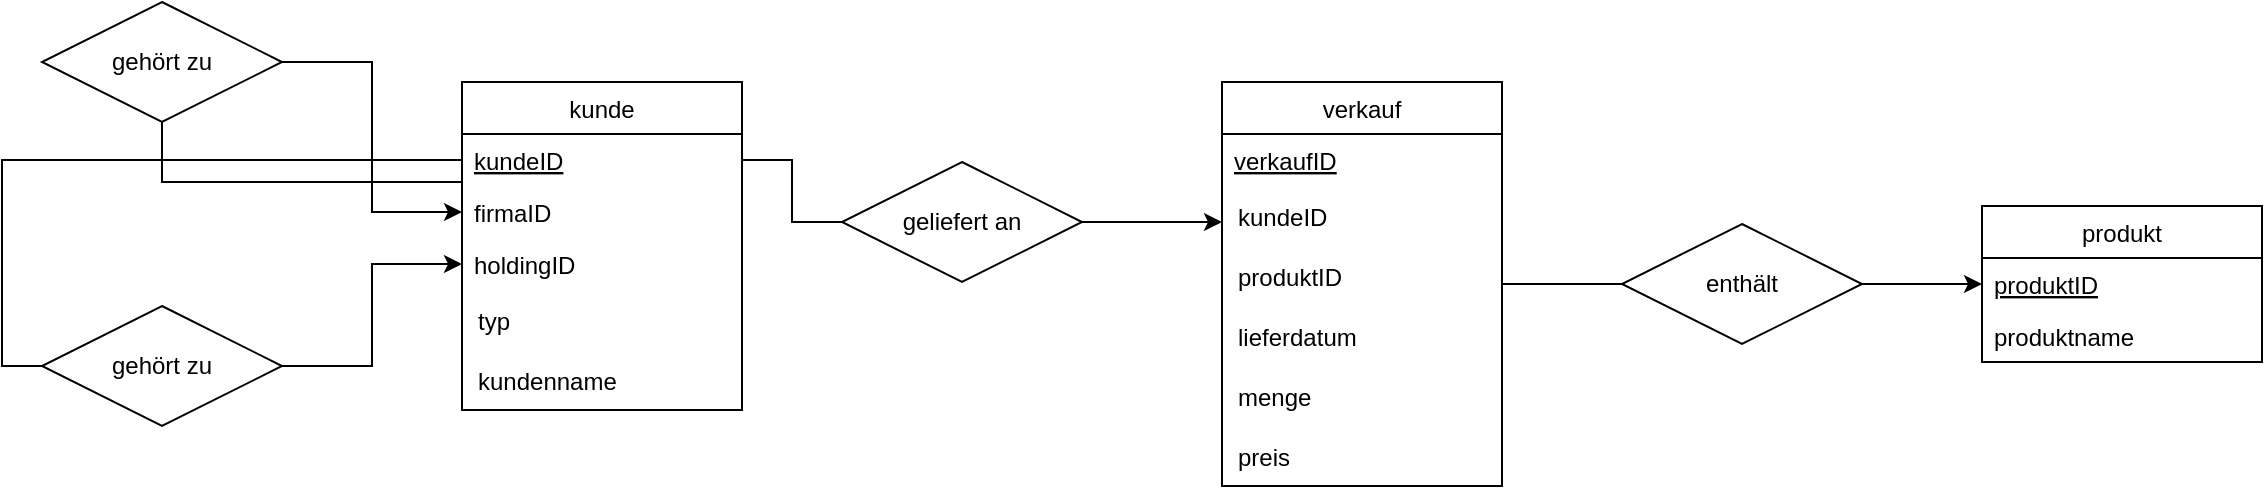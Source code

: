 <mxfile version="13.7.9" type="device"><diagram id="R2lEEEUBdFMjLlhIrx00" name="Page-1"><mxGraphModel dx="1874" dy="592" grid="1" gridSize="10" guides="1" tooltips="1" connect="1" arrows="1" fold="1" page="1" pageScale="1" pageWidth="850" pageHeight="1100" math="0" shadow="0" extFonts="Permanent Marker^https://fonts.googleapis.com/css?family=Permanent+Marker"><root><mxCell id="0"/><mxCell id="1" parent="0"/><mxCell id="Oq7w5ua9wPJc0QWqUmyN-7" value="verkauf" style="swimlane;fontStyle=0;childLayout=stackLayout;horizontal=1;startSize=26;fillColor=none;horizontalStack=0;resizeParent=1;resizeParentMax=0;resizeLast=0;collapsible=1;marginBottom=0;" vertex="1" parent="1"><mxGeometry x="390" y="80" width="140" height="202" as="geometry"/></mxCell><mxCell id="Oq7w5ua9wPJc0QWqUmyN-8" value="verkaufID" style="text;strokeColor=none;fillColor=none;align=left;verticalAlign=top;spacingLeft=4;spacingRight=4;overflow=hidden;rotatable=0;points=[[0,0.5],[1,0.5]];portConstraint=eastwest;fontStyle=4" vertex="1" parent="Oq7w5ua9wPJc0QWqUmyN-7"><mxGeometry y="26" width="140" height="26" as="geometry"/></mxCell><mxCell id="Oq7w5ua9wPJc0QWqUmyN-15" value="kundeID" style="shape=partialRectangle;connectable=0;fillColor=none;top=0;left=0;bottom=0;right=0;align=left;spacingLeft=6;fontStyle=0;overflow=hidden;" vertex="1" parent="Oq7w5ua9wPJc0QWqUmyN-7"><mxGeometry y="52" width="140" height="30" as="geometry"/></mxCell><mxCell id="Oq7w5ua9wPJc0QWqUmyN-16" value="produktID" style="shape=partialRectangle;connectable=0;fillColor=none;top=0;left=0;bottom=0;right=0;align=left;spacingLeft=6;fontStyle=0;overflow=hidden;" vertex="1" parent="Oq7w5ua9wPJc0QWqUmyN-7"><mxGeometry y="82" width="140" height="30" as="geometry"/></mxCell><mxCell id="Oq7w5ua9wPJc0QWqUmyN-19" value="lieferdatum" style="shape=partialRectangle;connectable=0;fillColor=none;top=0;left=0;bottom=0;right=0;align=left;spacingLeft=6;overflow=hidden;" vertex="1" parent="Oq7w5ua9wPJc0QWqUmyN-7"><mxGeometry y="112" width="140" height="30" as="geometry"/></mxCell><mxCell id="Oq7w5ua9wPJc0QWqUmyN-18" value="menge" style="shape=partialRectangle;connectable=0;fillColor=none;top=0;left=0;bottom=0;right=0;align=left;spacingLeft=6;overflow=hidden;" vertex="1" parent="Oq7w5ua9wPJc0QWqUmyN-7"><mxGeometry y="142" width="140" height="30" as="geometry"/></mxCell><mxCell id="Oq7w5ua9wPJc0QWqUmyN-17" value="preis" style="shape=partialRectangle;connectable=0;fillColor=none;top=0;left=0;bottom=0;right=0;align=left;spacingLeft=6;overflow=hidden;" vertex="1" parent="Oq7w5ua9wPJc0QWqUmyN-7"><mxGeometry y="172" width="140" height="30" as="geometry"/></mxCell><mxCell id="Oq7w5ua9wPJc0QWqUmyN-25" style="edgeStyle=orthogonalEdgeStyle;rounded=0;orthogonalLoop=1;jettySize=auto;html=1;exitX=0;exitY=0.5;exitDx=0;exitDy=0;entryX=1;entryY=0.5;entryDx=0;entryDy=0;endArrow=none;endFill=0;" edge="1" parent="1" source="Oq7w5ua9wPJc0QWqUmyN-20" target="Oq7w5ua9wPJc0QWqUmyN-7"><mxGeometry relative="1" as="geometry"/></mxCell><mxCell id="Oq7w5ua9wPJc0QWqUmyN-26" style="edgeStyle=orthogonalEdgeStyle;rounded=0;orthogonalLoop=1;jettySize=auto;html=1;exitX=1;exitY=0.5;exitDx=0;exitDy=0;entryX=0;entryY=0.5;entryDx=0;entryDy=0;" edge="1" parent="1" source="Oq7w5ua9wPJc0QWqUmyN-20" target="Oq7w5ua9wPJc0QWqUmyN-12"><mxGeometry relative="1" as="geometry"/></mxCell><mxCell id="Oq7w5ua9wPJc0QWqUmyN-20" value="enthält" style="shape=rhombus;perimeter=rhombusPerimeter;whiteSpace=wrap;html=1;align=center;" vertex="1" parent="1"><mxGeometry x="590" y="151" width="120" height="60" as="geometry"/></mxCell><mxCell id="Oq7w5ua9wPJc0QWqUmyN-11" value="produkt" style="swimlane;fontStyle=0;childLayout=stackLayout;horizontal=1;startSize=26;fillColor=none;horizontalStack=0;resizeParent=1;resizeParentMax=0;resizeLast=0;collapsible=1;marginBottom=0;" vertex="1" parent="1"><mxGeometry x="770" y="142" width="140" height="78" as="geometry"/></mxCell><mxCell id="Oq7w5ua9wPJc0QWqUmyN-12" value="produktID" style="text;strokeColor=none;fillColor=none;align=left;verticalAlign=top;spacingLeft=4;spacingRight=4;overflow=hidden;rotatable=0;points=[[0,0.5],[1,0.5]];portConstraint=eastwest;fontStyle=4" vertex="1" parent="Oq7w5ua9wPJc0QWqUmyN-11"><mxGeometry y="26" width="140" height="26" as="geometry"/></mxCell><mxCell id="Oq7w5ua9wPJc0QWqUmyN-13" value="produktname" style="text;strokeColor=none;fillColor=none;align=left;verticalAlign=top;spacingLeft=4;spacingRight=4;overflow=hidden;rotatable=0;points=[[0,0.5],[1,0.5]];portConstraint=eastwest;" vertex="1" parent="Oq7w5ua9wPJc0QWqUmyN-11"><mxGeometry y="52" width="140" height="26" as="geometry"/></mxCell><mxCell id="Oq7w5ua9wPJc0QWqUmyN-29" style="edgeStyle=orthogonalEdgeStyle;rounded=0;orthogonalLoop=1;jettySize=auto;html=1;exitX=1;exitY=0.5;exitDx=0;exitDy=0;entryX=0;entryY=0.5;entryDx=0;entryDy=0;endArrow=classic;endFill=1;" edge="1" parent="1" source="Oq7w5ua9wPJc0QWqUmyN-21" target="Oq7w5ua9wPJc0QWqUmyN-4"><mxGeometry relative="1" as="geometry"/></mxCell><mxCell id="Oq7w5ua9wPJc0QWqUmyN-30" style="edgeStyle=orthogonalEdgeStyle;rounded=0;orthogonalLoop=1;jettySize=auto;html=1;exitX=0;exitY=0.5;exitDx=0;exitDy=0;entryX=0;entryY=0.5;entryDx=0;entryDy=0;endArrow=none;endFill=0;" edge="1" parent="1" source="Oq7w5ua9wPJc0QWqUmyN-21" target="Oq7w5ua9wPJc0QWqUmyN-2"><mxGeometry relative="1" as="geometry"/></mxCell><mxCell id="Oq7w5ua9wPJc0QWqUmyN-21" value="gehört zu" style="shape=rhombus;perimeter=rhombusPerimeter;whiteSpace=wrap;html=1;align=center;" vertex="1" parent="1"><mxGeometry x="-200" y="192" width="120" height="60" as="geometry"/></mxCell><mxCell id="Oq7w5ua9wPJc0QWqUmyN-31" style="edgeStyle=orthogonalEdgeStyle;rounded=0;orthogonalLoop=1;jettySize=auto;html=1;exitX=1;exitY=0.5;exitDx=0;exitDy=0;entryX=0;entryY=0.5;entryDx=0;entryDy=0;endArrow=classic;endFill=1;" edge="1" parent="1" source="Oq7w5ua9wPJc0QWqUmyN-22" target="Oq7w5ua9wPJc0QWqUmyN-3"><mxGeometry relative="1" as="geometry"/></mxCell><mxCell id="Oq7w5ua9wPJc0QWqUmyN-33" style="edgeStyle=orthogonalEdgeStyle;rounded=0;orthogonalLoop=1;jettySize=auto;html=1;exitX=0.5;exitY=1;exitDx=0;exitDy=0;entryX=0;entryY=0.5;entryDx=0;entryDy=0;endArrow=none;endFill=0;" edge="1" parent="1" source="Oq7w5ua9wPJc0QWqUmyN-22" target="Oq7w5ua9wPJc0QWqUmyN-2"><mxGeometry relative="1" as="geometry"><Array as="points"><mxPoint x="-140" y="130"/><mxPoint x="10" y="130"/></Array></mxGeometry></mxCell><mxCell id="Oq7w5ua9wPJc0QWqUmyN-22" value="gehört zu" style="shape=rhombus;perimeter=rhombusPerimeter;whiteSpace=wrap;html=1;align=center;" vertex="1" parent="1"><mxGeometry x="-200" y="40" width="120" height="60" as="geometry"/></mxCell><mxCell id="Oq7w5ua9wPJc0QWqUmyN-27" style="edgeStyle=orthogonalEdgeStyle;rounded=0;orthogonalLoop=1;jettySize=auto;html=1;exitX=1;exitY=0.5;exitDx=0;exitDy=0;endArrow=classic;endFill=1;" edge="1" parent="1" source="Oq7w5ua9wPJc0QWqUmyN-23"><mxGeometry relative="1" as="geometry"><mxPoint x="390" y="150" as="targetPoint"/></mxGeometry></mxCell><mxCell id="Oq7w5ua9wPJc0QWqUmyN-28" style="edgeStyle=orthogonalEdgeStyle;rounded=0;orthogonalLoop=1;jettySize=auto;html=1;exitX=0;exitY=0.5;exitDx=0;exitDy=0;entryX=1;entryY=0.5;entryDx=0;entryDy=0;endArrow=none;endFill=0;" edge="1" parent="1" source="Oq7w5ua9wPJc0QWqUmyN-23" target="Oq7w5ua9wPJc0QWqUmyN-2"><mxGeometry relative="1" as="geometry"/></mxCell><mxCell id="Oq7w5ua9wPJc0QWqUmyN-23" value="geliefert an" style="shape=rhombus;perimeter=rhombusPerimeter;whiteSpace=wrap;html=1;align=center;" vertex="1" parent="1"><mxGeometry x="200" y="120" width="120" height="60" as="geometry"/></mxCell><mxCell id="Oq7w5ua9wPJc0QWqUmyN-1" value="kunde" style="swimlane;fontStyle=0;childLayout=stackLayout;horizontal=1;startSize=26;fillColor=none;horizontalStack=0;resizeParent=1;resizeParentMax=0;resizeLast=0;collapsible=1;marginBottom=0;" vertex="1" parent="1"><mxGeometry x="10" y="80" width="140" height="164" as="geometry"/></mxCell><mxCell id="Oq7w5ua9wPJc0QWqUmyN-2" value="kundeID" style="text;strokeColor=none;fillColor=none;align=left;verticalAlign=top;spacingLeft=4;spacingRight=4;overflow=hidden;rotatable=0;points=[[0,0.5],[1,0.5]];portConstraint=eastwest;fontStyle=4" vertex="1" parent="Oq7w5ua9wPJc0QWqUmyN-1"><mxGeometry y="26" width="140" height="26" as="geometry"/></mxCell><mxCell id="Oq7w5ua9wPJc0QWqUmyN-3" value="firmaID" style="text;strokeColor=none;fillColor=none;align=left;verticalAlign=top;spacingLeft=4;spacingRight=4;overflow=hidden;rotatable=0;points=[[0,0.5],[1,0.5]];portConstraint=eastwest;" vertex="1" parent="Oq7w5ua9wPJc0QWqUmyN-1"><mxGeometry y="52" width="140" height="26" as="geometry"/></mxCell><mxCell id="Oq7w5ua9wPJc0QWqUmyN-4" value="holdingID" style="text;strokeColor=none;fillColor=none;align=left;verticalAlign=top;spacingLeft=4;spacingRight=4;overflow=hidden;rotatable=0;points=[[0,0.5],[1,0.5]];portConstraint=eastwest;" vertex="1" parent="Oq7w5ua9wPJc0QWqUmyN-1"><mxGeometry y="78" width="140" height="26" as="geometry"/></mxCell><mxCell id="Oq7w5ua9wPJc0QWqUmyN-5" value="typ" style="shape=partialRectangle;connectable=0;fillColor=none;top=0;left=0;bottom=0;right=0;align=left;spacingLeft=6;overflow=hidden;" vertex="1" parent="Oq7w5ua9wPJc0QWqUmyN-1"><mxGeometry y="104" width="140" height="30" as="geometry"/></mxCell><mxCell id="Oq7w5ua9wPJc0QWqUmyN-6" value="kundenname" style="shape=partialRectangle;connectable=0;fillColor=none;top=0;left=0;bottom=0;right=0;align=left;spacingLeft=6;overflow=hidden;" vertex="1" parent="Oq7w5ua9wPJc0QWqUmyN-1"><mxGeometry y="134" width="140" height="30" as="geometry"/></mxCell></root></mxGraphModel></diagram></mxfile>